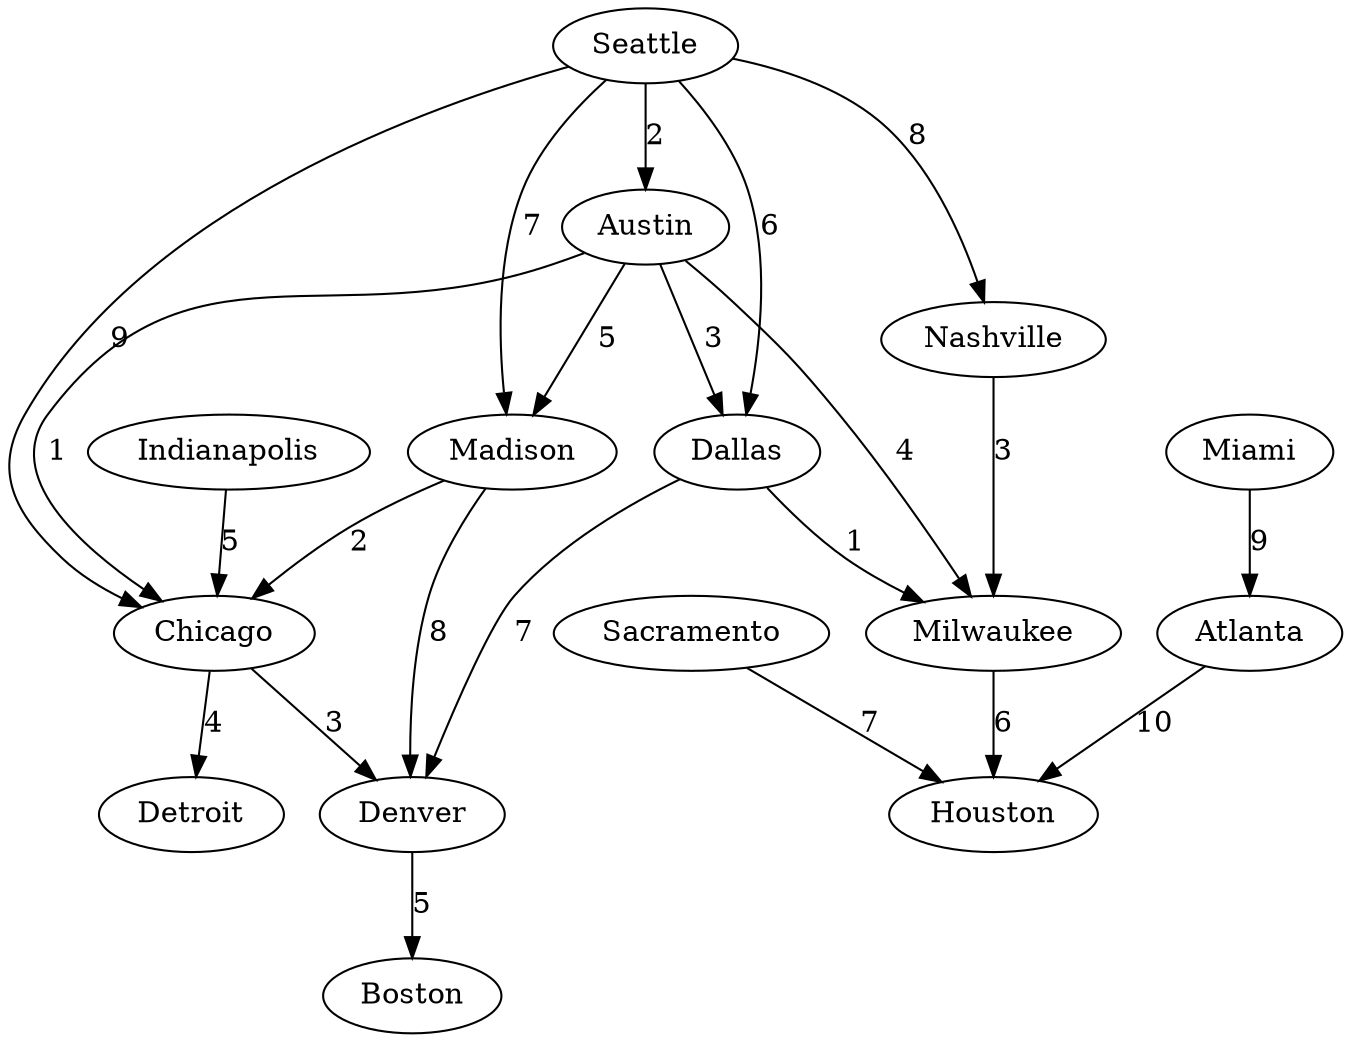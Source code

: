 digraph G {
    Seattle;
    Austin;
    Madison;
    Chicago;
    Dallas;
    Nashville;
    Milwaukee;
    Denver;
    Detroit;
    Indianapolis;
    Sacramento;
    Miami;
    Houston;
    Atlanta;
    Boston;

    Seattle -> Austin [label="2"];
    Seattle -> Madison [label="7"];
    Seattle -> Chicago [label="9"];
    Seattle -> Dallas [label="6"];
    Seattle -> Nashville [label="8"];
    Austin -> Madison [label="5"];
    Austin -> Chicago [label="1"];
    Austin -> Dallas [label="3"];
    Austin -> Milwaukee [label="4"];
    Madison -> Chicago [label="2"];
    Madison -> Denver [label="8"];
    Chicago -> Denver [label="3"];
    Chicago -> Detroit [label="4"];
    Dallas-> Milwaukee [label="1"];
    Dallas -> Denver [label="7"];
    Nashville -> Milwaukee [label="3"];
    Milwaukee -> Houston [label="6"];
    Sacramento -> Houston [label="7"];
    Indianapolis -> Chicago [label="5"];
    Miami -> Atlanta [label="9"];
    Atlanta -> Houston [label="10"];
    Denver -> Boston [label="5"];
}